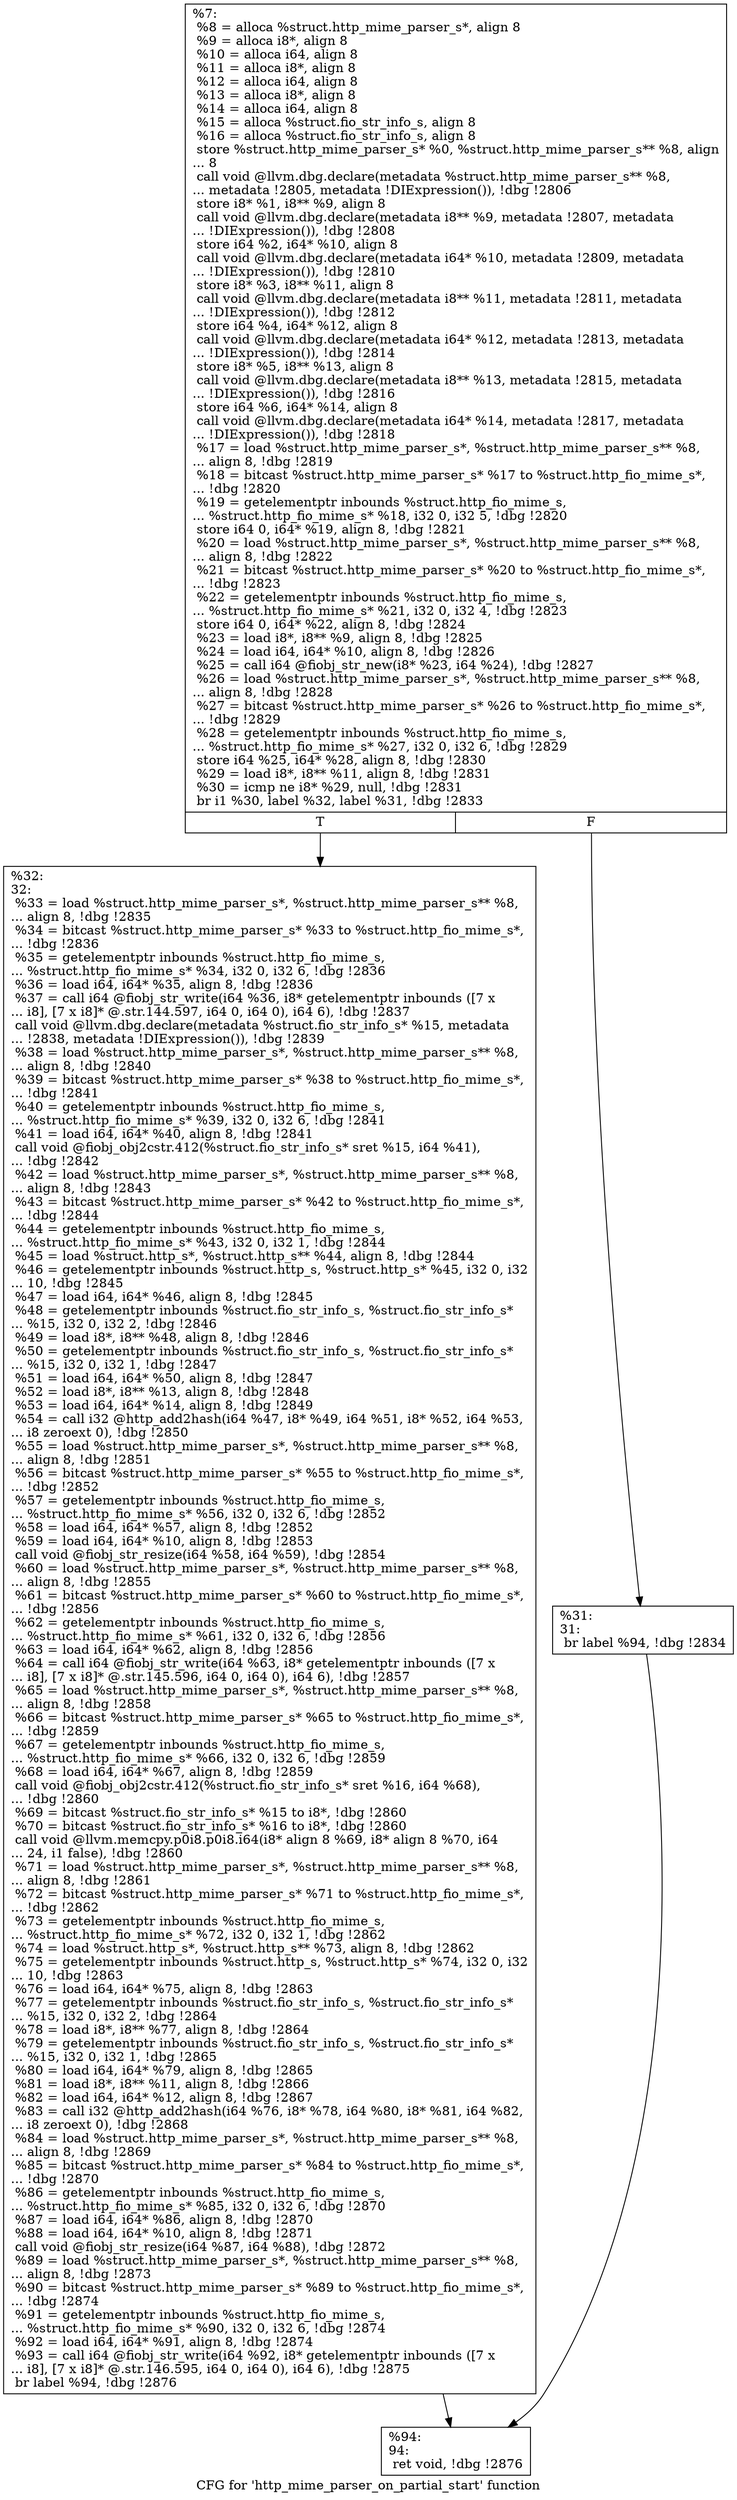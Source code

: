 digraph "CFG for 'http_mime_parser_on_partial_start' function" {
	label="CFG for 'http_mime_parser_on_partial_start' function";

	Node0x55685242f3d0 [shape=record,label="{%7:\l  %8 = alloca %struct.http_mime_parser_s*, align 8\l  %9 = alloca i8*, align 8\l  %10 = alloca i64, align 8\l  %11 = alloca i8*, align 8\l  %12 = alloca i64, align 8\l  %13 = alloca i8*, align 8\l  %14 = alloca i64, align 8\l  %15 = alloca %struct.fio_str_info_s, align 8\l  %16 = alloca %struct.fio_str_info_s, align 8\l  store %struct.http_mime_parser_s* %0, %struct.http_mime_parser_s** %8, align\l... 8\l  call void @llvm.dbg.declare(metadata %struct.http_mime_parser_s** %8,\l... metadata !2805, metadata !DIExpression()), !dbg !2806\l  store i8* %1, i8** %9, align 8\l  call void @llvm.dbg.declare(metadata i8** %9, metadata !2807, metadata\l... !DIExpression()), !dbg !2808\l  store i64 %2, i64* %10, align 8\l  call void @llvm.dbg.declare(metadata i64* %10, metadata !2809, metadata\l... !DIExpression()), !dbg !2810\l  store i8* %3, i8** %11, align 8\l  call void @llvm.dbg.declare(metadata i8** %11, metadata !2811, metadata\l... !DIExpression()), !dbg !2812\l  store i64 %4, i64* %12, align 8\l  call void @llvm.dbg.declare(metadata i64* %12, metadata !2813, metadata\l... !DIExpression()), !dbg !2814\l  store i8* %5, i8** %13, align 8\l  call void @llvm.dbg.declare(metadata i8** %13, metadata !2815, metadata\l... !DIExpression()), !dbg !2816\l  store i64 %6, i64* %14, align 8\l  call void @llvm.dbg.declare(metadata i64* %14, metadata !2817, metadata\l... !DIExpression()), !dbg !2818\l  %17 = load %struct.http_mime_parser_s*, %struct.http_mime_parser_s** %8,\l... align 8, !dbg !2819\l  %18 = bitcast %struct.http_mime_parser_s* %17 to %struct.http_fio_mime_s*,\l... !dbg !2820\l  %19 = getelementptr inbounds %struct.http_fio_mime_s,\l... %struct.http_fio_mime_s* %18, i32 0, i32 5, !dbg !2820\l  store i64 0, i64* %19, align 8, !dbg !2821\l  %20 = load %struct.http_mime_parser_s*, %struct.http_mime_parser_s** %8,\l... align 8, !dbg !2822\l  %21 = bitcast %struct.http_mime_parser_s* %20 to %struct.http_fio_mime_s*,\l... !dbg !2823\l  %22 = getelementptr inbounds %struct.http_fio_mime_s,\l... %struct.http_fio_mime_s* %21, i32 0, i32 4, !dbg !2823\l  store i64 0, i64* %22, align 8, !dbg !2824\l  %23 = load i8*, i8** %9, align 8, !dbg !2825\l  %24 = load i64, i64* %10, align 8, !dbg !2826\l  %25 = call i64 @fiobj_str_new(i8* %23, i64 %24), !dbg !2827\l  %26 = load %struct.http_mime_parser_s*, %struct.http_mime_parser_s** %8,\l... align 8, !dbg !2828\l  %27 = bitcast %struct.http_mime_parser_s* %26 to %struct.http_fio_mime_s*,\l... !dbg !2829\l  %28 = getelementptr inbounds %struct.http_fio_mime_s,\l... %struct.http_fio_mime_s* %27, i32 0, i32 6, !dbg !2829\l  store i64 %25, i64* %28, align 8, !dbg !2830\l  %29 = load i8*, i8** %11, align 8, !dbg !2831\l  %30 = icmp ne i8* %29, null, !dbg !2831\l  br i1 %30, label %32, label %31, !dbg !2833\l|{<s0>T|<s1>F}}"];
	Node0x55685242f3d0:s0 -> Node0x5568524301a0;
	Node0x55685242f3d0:s1 -> Node0x556852430150;
	Node0x556852430150 [shape=record,label="{%31:\l31:                                               \l  br label %94, !dbg !2834\l}"];
	Node0x556852430150 -> Node0x5568524301f0;
	Node0x5568524301a0 [shape=record,label="{%32:\l32:                                               \l  %33 = load %struct.http_mime_parser_s*, %struct.http_mime_parser_s** %8,\l... align 8, !dbg !2835\l  %34 = bitcast %struct.http_mime_parser_s* %33 to %struct.http_fio_mime_s*,\l... !dbg !2836\l  %35 = getelementptr inbounds %struct.http_fio_mime_s,\l... %struct.http_fio_mime_s* %34, i32 0, i32 6, !dbg !2836\l  %36 = load i64, i64* %35, align 8, !dbg !2836\l  %37 = call i64 @fiobj_str_write(i64 %36, i8* getelementptr inbounds ([7 x\l... i8], [7 x i8]* @.str.144.597, i64 0, i64 0), i64 6), !dbg !2837\l  call void @llvm.dbg.declare(metadata %struct.fio_str_info_s* %15, metadata\l... !2838, metadata !DIExpression()), !dbg !2839\l  %38 = load %struct.http_mime_parser_s*, %struct.http_mime_parser_s** %8,\l... align 8, !dbg !2840\l  %39 = bitcast %struct.http_mime_parser_s* %38 to %struct.http_fio_mime_s*,\l... !dbg !2841\l  %40 = getelementptr inbounds %struct.http_fio_mime_s,\l... %struct.http_fio_mime_s* %39, i32 0, i32 6, !dbg !2841\l  %41 = load i64, i64* %40, align 8, !dbg !2841\l  call void @fiobj_obj2cstr.412(%struct.fio_str_info_s* sret %15, i64 %41),\l... !dbg !2842\l  %42 = load %struct.http_mime_parser_s*, %struct.http_mime_parser_s** %8,\l... align 8, !dbg !2843\l  %43 = bitcast %struct.http_mime_parser_s* %42 to %struct.http_fio_mime_s*,\l... !dbg !2844\l  %44 = getelementptr inbounds %struct.http_fio_mime_s,\l... %struct.http_fio_mime_s* %43, i32 0, i32 1, !dbg !2844\l  %45 = load %struct.http_s*, %struct.http_s** %44, align 8, !dbg !2844\l  %46 = getelementptr inbounds %struct.http_s, %struct.http_s* %45, i32 0, i32\l... 10, !dbg !2845\l  %47 = load i64, i64* %46, align 8, !dbg !2845\l  %48 = getelementptr inbounds %struct.fio_str_info_s, %struct.fio_str_info_s*\l... %15, i32 0, i32 2, !dbg !2846\l  %49 = load i8*, i8** %48, align 8, !dbg !2846\l  %50 = getelementptr inbounds %struct.fio_str_info_s, %struct.fio_str_info_s*\l... %15, i32 0, i32 1, !dbg !2847\l  %51 = load i64, i64* %50, align 8, !dbg !2847\l  %52 = load i8*, i8** %13, align 8, !dbg !2848\l  %53 = load i64, i64* %14, align 8, !dbg !2849\l  %54 = call i32 @http_add2hash(i64 %47, i8* %49, i64 %51, i8* %52, i64 %53,\l... i8 zeroext 0), !dbg !2850\l  %55 = load %struct.http_mime_parser_s*, %struct.http_mime_parser_s** %8,\l... align 8, !dbg !2851\l  %56 = bitcast %struct.http_mime_parser_s* %55 to %struct.http_fio_mime_s*,\l... !dbg !2852\l  %57 = getelementptr inbounds %struct.http_fio_mime_s,\l... %struct.http_fio_mime_s* %56, i32 0, i32 6, !dbg !2852\l  %58 = load i64, i64* %57, align 8, !dbg !2852\l  %59 = load i64, i64* %10, align 8, !dbg !2853\l  call void @fiobj_str_resize(i64 %58, i64 %59), !dbg !2854\l  %60 = load %struct.http_mime_parser_s*, %struct.http_mime_parser_s** %8,\l... align 8, !dbg !2855\l  %61 = bitcast %struct.http_mime_parser_s* %60 to %struct.http_fio_mime_s*,\l... !dbg !2856\l  %62 = getelementptr inbounds %struct.http_fio_mime_s,\l... %struct.http_fio_mime_s* %61, i32 0, i32 6, !dbg !2856\l  %63 = load i64, i64* %62, align 8, !dbg !2856\l  %64 = call i64 @fiobj_str_write(i64 %63, i8* getelementptr inbounds ([7 x\l... i8], [7 x i8]* @.str.145.596, i64 0, i64 0), i64 6), !dbg !2857\l  %65 = load %struct.http_mime_parser_s*, %struct.http_mime_parser_s** %8,\l... align 8, !dbg !2858\l  %66 = bitcast %struct.http_mime_parser_s* %65 to %struct.http_fio_mime_s*,\l... !dbg !2859\l  %67 = getelementptr inbounds %struct.http_fio_mime_s,\l... %struct.http_fio_mime_s* %66, i32 0, i32 6, !dbg !2859\l  %68 = load i64, i64* %67, align 8, !dbg !2859\l  call void @fiobj_obj2cstr.412(%struct.fio_str_info_s* sret %16, i64 %68),\l... !dbg !2860\l  %69 = bitcast %struct.fio_str_info_s* %15 to i8*, !dbg !2860\l  %70 = bitcast %struct.fio_str_info_s* %16 to i8*, !dbg !2860\l  call void @llvm.memcpy.p0i8.p0i8.i64(i8* align 8 %69, i8* align 8 %70, i64\l... 24, i1 false), !dbg !2860\l  %71 = load %struct.http_mime_parser_s*, %struct.http_mime_parser_s** %8,\l... align 8, !dbg !2861\l  %72 = bitcast %struct.http_mime_parser_s* %71 to %struct.http_fio_mime_s*,\l... !dbg !2862\l  %73 = getelementptr inbounds %struct.http_fio_mime_s,\l... %struct.http_fio_mime_s* %72, i32 0, i32 1, !dbg !2862\l  %74 = load %struct.http_s*, %struct.http_s** %73, align 8, !dbg !2862\l  %75 = getelementptr inbounds %struct.http_s, %struct.http_s* %74, i32 0, i32\l... 10, !dbg !2863\l  %76 = load i64, i64* %75, align 8, !dbg !2863\l  %77 = getelementptr inbounds %struct.fio_str_info_s, %struct.fio_str_info_s*\l... %15, i32 0, i32 2, !dbg !2864\l  %78 = load i8*, i8** %77, align 8, !dbg !2864\l  %79 = getelementptr inbounds %struct.fio_str_info_s, %struct.fio_str_info_s*\l... %15, i32 0, i32 1, !dbg !2865\l  %80 = load i64, i64* %79, align 8, !dbg !2865\l  %81 = load i8*, i8** %11, align 8, !dbg !2866\l  %82 = load i64, i64* %12, align 8, !dbg !2867\l  %83 = call i32 @http_add2hash(i64 %76, i8* %78, i64 %80, i8* %81, i64 %82,\l... i8 zeroext 0), !dbg !2868\l  %84 = load %struct.http_mime_parser_s*, %struct.http_mime_parser_s** %8,\l... align 8, !dbg !2869\l  %85 = bitcast %struct.http_mime_parser_s* %84 to %struct.http_fio_mime_s*,\l... !dbg !2870\l  %86 = getelementptr inbounds %struct.http_fio_mime_s,\l... %struct.http_fio_mime_s* %85, i32 0, i32 6, !dbg !2870\l  %87 = load i64, i64* %86, align 8, !dbg !2870\l  %88 = load i64, i64* %10, align 8, !dbg !2871\l  call void @fiobj_str_resize(i64 %87, i64 %88), !dbg !2872\l  %89 = load %struct.http_mime_parser_s*, %struct.http_mime_parser_s** %8,\l... align 8, !dbg !2873\l  %90 = bitcast %struct.http_mime_parser_s* %89 to %struct.http_fio_mime_s*,\l... !dbg !2874\l  %91 = getelementptr inbounds %struct.http_fio_mime_s,\l... %struct.http_fio_mime_s* %90, i32 0, i32 6, !dbg !2874\l  %92 = load i64, i64* %91, align 8, !dbg !2874\l  %93 = call i64 @fiobj_str_write(i64 %92, i8* getelementptr inbounds ([7 x\l... i8], [7 x i8]* @.str.146.595, i64 0, i64 0), i64 6), !dbg !2875\l  br label %94, !dbg !2876\l}"];
	Node0x5568524301a0 -> Node0x5568524301f0;
	Node0x5568524301f0 [shape=record,label="{%94:\l94:                                               \l  ret void, !dbg !2876\l}"];
}
